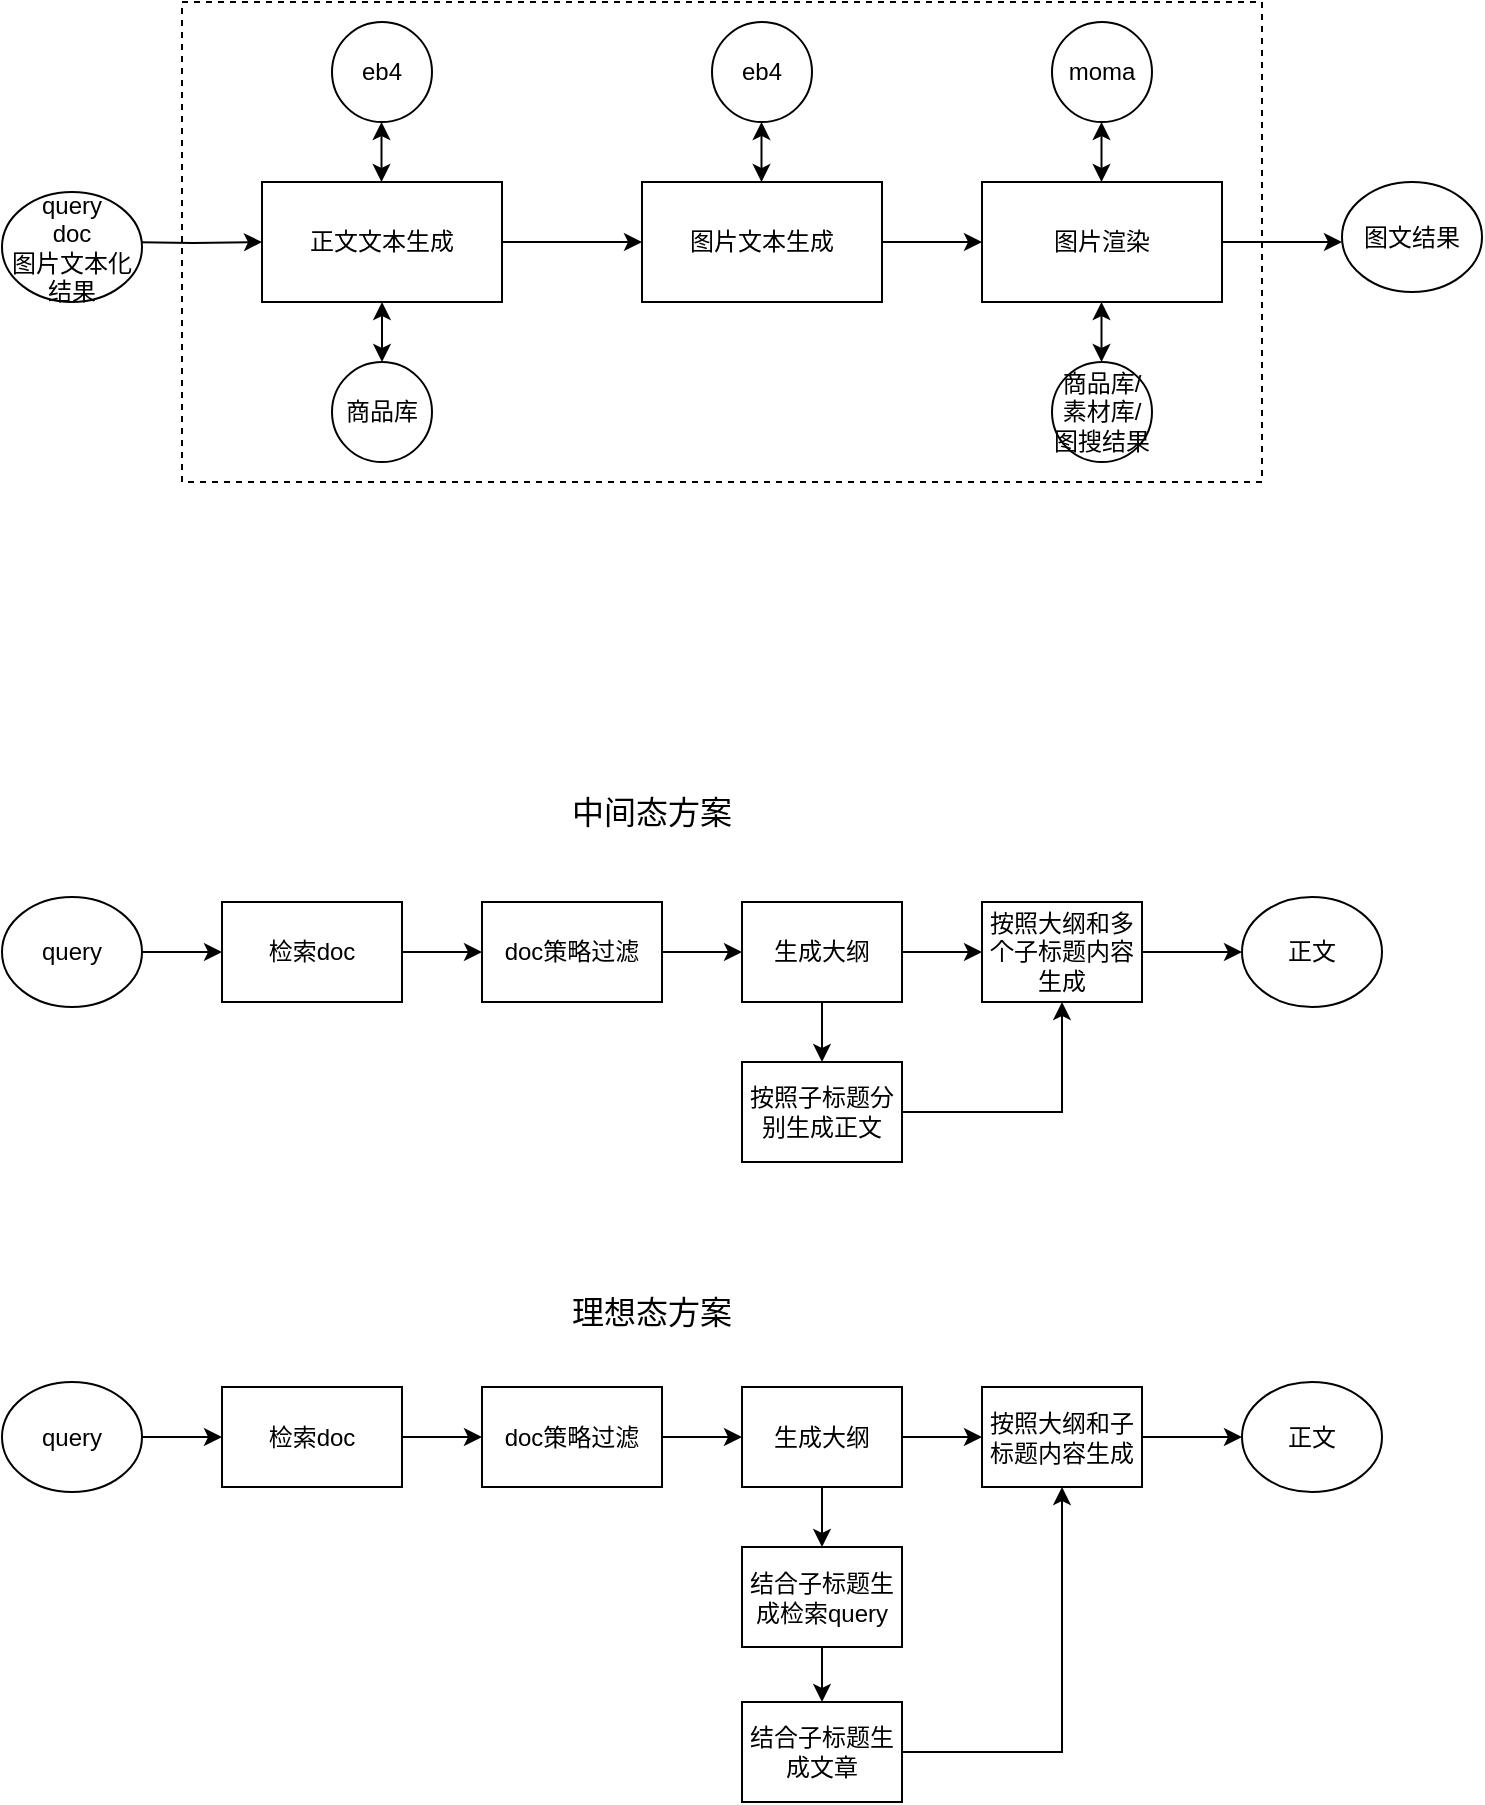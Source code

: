 <mxfile version="24.0.7" type="github">
  <diagram name="第 1 页" id="sWyoC19I4RydiqZFY0lz">
    <mxGraphModel dx="1060" dy="621" grid="1" gridSize="10" guides="1" tooltips="1" connect="1" arrows="1" fold="1" page="1" pageScale="1" pageWidth="1654" pageHeight="2336" math="0" shadow="0">
      <root>
        <mxCell id="0" />
        <mxCell id="1" parent="0" />
        <mxCell id="mlmCI0FPLl2TW3I2DfcZ-27" value="" style="rounded=0;whiteSpace=wrap;html=1;dashed=1;" parent="1" vertex="1">
          <mxGeometry x="400" y="230" width="540" height="240" as="geometry" />
        </mxCell>
        <mxCell id="mlmCI0FPLl2TW3I2DfcZ-1" value="商品库" style="ellipse;whiteSpace=wrap;html=1;aspect=fixed;" parent="1" vertex="1">
          <mxGeometry x="475" y="410" width="50" height="50" as="geometry" />
        </mxCell>
        <mxCell id="mlmCI0FPLl2TW3I2DfcZ-4" value="" style="edgeStyle=orthogonalEdgeStyle;rounded=0;orthogonalLoop=1;jettySize=auto;html=1;" parent="1" target="mlmCI0FPLl2TW3I2DfcZ-3" edge="1">
          <mxGeometry relative="1" as="geometry">
            <mxPoint x="370" y="350" as="sourcePoint" />
          </mxGeometry>
        </mxCell>
        <mxCell id="mlmCI0FPLl2TW3I2DfcZ-7" value="" style="edgeStyle=orthogonalEdgeStyle;rounded=0;orthogonalLoop=1;jettySize=auto;html=1;" parent="1" source="mlmCI0FPLl2TW3I2DfcZ-3" target="mlmCI0FPLl2TW3I2DfcZ-5" edge="1">
          <mxGeometry relative="1" as="geometry" />
        </mxCell>
        <mxCell id="mlmCI0FPLl2TW3I2DfcZ-3" value="正文文本生成" style="rounded=0;whiteSpace=wrap;html=1;" parent="1" vertex="1">
          <mxGeometry x="440" y="320" width="120" height="60" as="geometry" />
        </mxCell>
        <mxCell id="mlmCI0FPLl2TW3I2DfcZ-8" value="" style="edgeStyle=orthogonalEdgeStyle;rounded=0;orthogonalLoop=1;jettySize=auto;html=1;" parent="1" source="mlmCI0FPLl2TW3I2DfcZ-5" target="mlmCI0FPLl2TW3I2DfcZ-6" edge="1">
          <mxGeometry relative="1" as="geometry" />
        </mxCell>
        <mxCell id="mlmCI0FPLl2TW3I2DfcZ-5" value="图片文本生成" style="rounded=0;whiteSpace=wrap;html=1;" parent="1" vertex="1">
          <mxGeometry x="630" y="320" width="120" height="60" as="geometry" />
        </mxCell>
        <mxCell id="mlmCI0FPLl2TW3I2DfcZ-22" value="" style="edgeStyle=orthogonalEdgeStyle;rounded=0;orthogonalLoop=1;jettySize=auto;html=1;" parent="1" source="mlmCI0FPLl2TW3I2DfcZ-6" edge="1">
          <mxGeometry relative="1" as="geometry">
            <mxPoint x="980" y="350" as="targetPoint" />
          </mxGeometry>
        </mxCell>
        <mxCell id="mlmCI0FPLl2TW3I2DfcZ-6" value="图片渲染" style="rounded=0;whiteSpace=wrap;html=1;" parent="1" vertex="1">
          <mxGeometry x="800" y="320" width="120" height="60" as="geometry" />
        </mxCell>
        <mxCell id="mlmCI0FPLl2TW3I2DfcZ-9" value="eb4" style="ellipse;whiteSpace=wrap;html=1;aspect=fixed;" parent="1" vertex="1">
          <mxGeometry x="475" y="240" width="50" height="50" as="geometry" />
        </mxCell>
        <mxCell id="mlmCI0FPLl2TW3I2DfcZ-11" value="eb4" style="ellipse;whiteSpace=wrap;html=1;aspect=fixed;" parent="1" vertex="1">
          <mxGeometry x="665" y="240" width="50" height="50" as="geometry" />
        </mxCell>
        <mxCell id="mlmCI0FPLl2TW3I2DfcZ-12" value="moma" style="ellipse;whiteSpace=wrap;html=1;aspect=fixed;" parent="1" vertex="1">
          <mxGeometry x="835" y="240" width="50" height="50" as="geometry" />
        </mxCell>
        <mxCell id="mlmCI0FPLl2TW3I2DfcZ-14" value="商品库/素材库/&lt;br&gt;图搜结果" style="ellipse;whiteSpace=wrap;html=1;aspect=fixed;" parent="1" vertex="1">
          <mxGeometry x="835" y="410" width="50" height="50" as="geometry" />
        </mxCell>
        <mxCell id="mlmCI0FPLl2TW3I2DfcZ-16" value="" style="endArrow=classic;startArrow=classic;html=1;rounded=0;entryX=0.5;entryY=1;entryDx=0;entryDy=0;exitX=0.5;exitY=0;exitDx=0;exitDy=0;" parent="1" source="mlmCI0FPLl2TW3I2DfcZ-1" target="mlmCI0FPLl2TW3I2DfcZ-3" edge="1">
          <mxGeometry width="50" height="50" relative="1" as="geometry">
            <mxPoint x="700" y="430" as="sourcePoint" />
            <mxPoint x="750" y="380" as="targetPoint" />
          </mxGeometry>
        </mxCell>
        <mxCell id="mlmCI0FPLl2TW3I2DfcZ-17" value="" style="endArrow=classic;startArrow=classic;html=1;rounded=0;entryX=0.5;entryY=1;entryDx=0;entryDy=0;exitX=0.5;exitY=0;exitDx=0;exitDy=0;" parent="1" edge="1">
          <mxGeometry width="50" height="50" relative="1" as="geometry">
            <mxPoint x="499.75" y="320" as="sourcePoint" />
            <mxPoint x="499.75" y="290" as="targetPoint" />
          </mxGeometry>
        </mxCell>
        <mxCell id="mlmCI0FPLl2TW3I2DfcZ-18" value="" style="endArrow=classic;startArrow=classic;html=1;rounded=0;entryX=0.5;entryY=1;entryDx=0;entryDy=0;exitX=0.5;exitY=0;exitDx=0;exitDy=0;" parent="1" edge="1">
          <mxGeometry width="50" height="50" relative="1" as="geometry">
            <mxPoint x="689.75" y="320" as="sourcePoint" />
            <mxPoint x="689.75" y="290" as="targetPoint" />
          </mxGeometry>
        </mxCell>
        <mxCell id="mlmCI0FPLl2TW3I2DfcZ-19" value="" style="endArrow=classic;startArrow=classic;html=1;rounded=0;entryX=0.5;entryY=1;entryDx=0;entryDy=0;exitX=0.5;exitY=0;exitDx=0;exitDy=0;" parent="1" edge="1">
          <mxGeometry width="50" height="50" relative="1" as="geometry">
            <mxPoint x="859.75" y="320" as="sourcePoint" />
            <mxPoint x="859.75" y="290" as="targetPoint" />
          </mxGeometry>
        </mxCell>
        <mxCell id="mlmCI0FPLl2TW3I2DfcZ-20" value="" style="endArrow=classic;startArrow=classic;html=1;rounded=0;entryX=0.5;entryY=1;entryDx=0;entryDy=0;exitX=0.5;exitY=0;exitDx=0;exitDy=0;" parent="1" edge="1">
          <mxGeometry width="50" height="50" relative="1" as="geometry">
            <mxPoint x="859.75" y="410" as="sourcePoint" />
            <mxPoint x="859.75" y="380" as="targetPoint" />
          </mxGeometry>
        </mxCell>
        <mxCell id="mlmCI0FPLl2TW3I2DfcZ-23" value="query&lt;br&gt;doc&lt;br&gt;图片文本化结果" style="ellipse;whiteSpace=wrap;html=1;" parent="1" vertex="1">
          <mxGeometry x="310" y="325" width="70" height="55" as="geometry" />
        </mxCell>
        <mxCell id="mlmCI0FPLl2TW3I2DfcZ-24" value="图文结果" style="ellipse;whiteSpace=wrap;html=1;" parent="1" vertex="1">
          <mxGeometry x="980" y="320" width="70" height="55" as="geometry" />
        </mxCell>
        <mxCell id="qne7D24VlyjvxlRwsbEC-5" value="" style="edgeStyle=orthogonalEdgeStyle;rounded=0;orthogonalLoop=1;jettySize=auto;html=1;" edge="1" parent="1" source="qne7D24VlyjvxlRwsbEC-1" target="qne7D24VlyjvxlRwsbEC-3">
          <mxGeometry relative="1" as="geometry" />
        </mxCell>
        <mxCell id="qne7D24VlyjvxlRwsbEC-1" value="query" style="ellipse;whiteSpace=wrap;html=1;" vertex="1" parent="1">
          <mxGeometry x="310" y="677.5" width="70" height="55" as="geometry" />
        </mxCell>
        <mxCell id="qne7D24VlyjvxlRwsbEC-7" value="" style="edgeStyle=orthogonalEdgeStyle;rounded=0;orthogonalLoop=1;jettySize=auto;html=1;" edge="1" parent="1" source="qne7D24VlyjvxlRwsbEC-3" target="qne7D24VlyjvxlRwsbEC-6">
          <mxGeometry relative="1" as="geometry" />
        </mxCell>
        <mxCell id="qne7D24VlyjvxlRwsbEC-3" value="检索doc" style="rounded=0;whiteSpace=wrap;html=1;" vertex="1" parent="1">
          <mxGeometry x="420" y="680" width="90" height="50" as="geometry" />
        </mxCell>
        <mxCell id="qne7D24VlyjvxlRwsbEC-9" value="" style="edgeStyle=orthogonalEdgeStyle;rounded=0;orthogonalLoop=1;jettySize=auto;html=1;" edge="1" parent="1" source="qne7D24VlyjvxlRwsbEC-6" target="qne7D24VlyjvxlRwsbEC-8">
          <mxGeometry relative="1" as="geometry" />
        </mxCell>
        <mxCell id="qne7D24VlyjvxlRwsbEC-6" value="doc策略过滤" style="rounded=0;whiteSpace=wrap;html=1;" vertex="1" parent="1">
          <mxGeometry x="550" y="680" width="90" height="50" as="geometry" />
        </mxCell>
        <mxCell id="qne7D24VlyjvxlRwsbEC-11" value="" style="edgeStyle=orthogonalEdgeStyle;rounded=0;orthogonalLoop=1;jettySize=auto;html=1;" edge="1" parent="1" source="qne7D24VlyjvxlRwsbEC-8" target="qne7D24VlyjvxlRwsbEC-10">
          <mxGeometry relative="1" as="geometry" />
        </mxCell>
        <mxCell id="qne7D24VlyjvxlRwsbEC-14" value="" style="edgeStyle=orthogonalEdgeStyle;rounded=0;orthogonalLoop=1;jettySize=auto;html=1;" edge="1" parent="1" source="qne7D24VlyjvxlRwsbEC-8" target="qne7D24VlyjvxlRwsbEC-12">
          <mxGeometry relative="1" as="geometry" />
        </mxCell>
        <mxCell id="qne7D24VlyjvxlRwsbEC-8" value="生成大纲" style="rounded=0;whiteSpace=wrap;html=1;" vertex="1" parent="1">
          <mxGeometry x="680" y="680" width="80" height="50" as="geometry" />
        </mxCell>
        <mxCell id="qne7D24VlyjvxlRwsbEC-13" style="edgeStyle=orthogonalEdgeStyle;rounded=0;orthogonalLoop=1;jettySize=auto;html=1;" edge="1" parent="1" source="qne7D24VlyjvxlRwsbEC-10" target="qne7D24VlyjvxlRwsbEC-12">
          <mxGeometry relative="1" as="geometry" />
        </mxCell>
        <mxCell id="qne7D24VlyjvxlRwsbEC-10" value="按照子标题分别生成正文" style="rounded=0;whiteSpace=wrap;html=1;" vertex="1" parent="1">
          <mxGeometry x="680" y="760" width="80" height="50" as="geometry" />
        </mxCell>
        <mxCell id="qne7D24VlyjvxlRwsbEC-16" value="" style="edgeStyle=orthogonalEdgeStyle;rounded=0;orthogonalLoop=1;jettySize=auto;html=1;" edge="1" parent="1" source="qne7D24VlyjvxlRwsbEC-12" target="qne7D24VlyjvxlRwsbEC-15">
          <mxGeometry relative="1" as="geometry" />
        </mxCell>
        <mxCell id="qne7D24VlyjvxlRwsbEC-12" value="按照大纲和多个子标题内容生成" style="rounded=0;whiteSpace=wrap;html=1;" vertex="1" parent="1">
          <mxGeometry x="800" y="680" width="80" height="50" as="geometry" />
        </mxCell>
        <mxCell id="qne7D24VlyjvxlRwsbEC-15" value="正文" style="ellipse;whiteSpace=wrap;html=1;" vertex="1" parent="1">
          <mxGeometry x="930" y="677.5" width="70" height="55" as="geometry" />
        </mxCell>
        <mxCell id="qne7D24VlyjvxlRwsbEC-17" value="&lt;font style=&quot;font-size: 16px;&quot;&gt;中间态方案&lt;/font&gt;" style="text;html=1;align=center;verticalAlign=middle;whiteSpace=wrap;rounded=0;" vertex="1" parent="1">
          <mxGeometry x="580" y="620" width="110" height="30" as="geometry" />
        </mxCell>
        <mxCell id="qne7D24VlyjvxlRwsbEC-19" value="&lt;span style=&quot;font-size: 16px;&quot;&gt;理想态方案&lt;/span&gt;" style="text;html=1;align=center;verticalAlign=middle;whiteSpace=wrap;rounded=0;" vertex="1" parent="1">
          <mxGeometry x="580" y="870" width="110" height="30" as="geometry" />
        </mxCell>
        <mxCell id="qne7D24VlyjvxlRwsbEC-23" value="" style="edgeStyle=orthogonalEdgeStyle;rounded=0;orthogonalLoop=1;jettySize=auto;html=1;" edge="1" parent="1" source="qne7D24VlyjvxlRwsbEC-24" target="qne7D24VlyjvxlRwsbEC-26">
          <mxGeometry relative="1" as="geometry" />
        </mxCell>
        <mxCell id="qne7D24VlyjvxlRwsbEC-24" value="query" style="ellipse;whiteSpace=wrap;html=1;" vertex="1" parent="1">
          <mxGeometry x="310" y="920" width="70" height="55" as="geometry" />
        </mxCell>
        <mxCell id="qne7D24VlyjvxlRwsbEC-25" value="" style="edgeStyle=orthogonalEdgeStyle;rounded=0;orthogonalLoop=1;jettySize=auto;html=1;" edge="1" parent="1" source="qne7D24VlyjvxlRwsbEC-26" target="qne7D24VlyjvxlRwsbEC-28">
          <mxGeometry relative="1" as="geometry" />
        </mxCell>
        <mxCell id="qne7D24VlyjvxlRwsbEC-26" value="检索doc" style="rounded=0;whiteSpace=wrap;html=1;" vertex="1" parent="1">
          <mxGeometry x="420" y="922.5" width="90" height="50" as="geometry" />
        </mxCell>
        <mxCell id="qne7D24VlyjvxlRwsbEC-27" value="" style="edgeStyle=orthogonalEdgeStyle;rounded=0;orthogonalLoop=1;jettySize=auto;html=1;" edge="1" parent="1" source="qne7D24VlyjvxlRwsbEC-28" target="qne7D24VlyjvxlRwsbEC-31">
          <mxGeometry relative="1" as="geometry" />
        </mxCell>
        <mxCell id="qne7D24VlyjvxlRwsbEC-28" value="doc策略过滤" style="rounded=0;whiteSpace=wrap;html=1;" vertex="1" parent="1">
          <mxGeometry x="550" y="922.5" width="90" height="50" as="geometry" />
        </mxCell>
        <mxCell id="qne7D24VlyjvxlRwsbEC-29" value="" style="edgeStyle=orthogonalEdgeStyle;rounded=0;orthogonalLoop=1;jettySize=auto;html=1;" edge="1" parent="1" source="qne7D24VlyjvxlRwsbEC-31" target="qne7D24VlyjvxlRwsbEC-33">
          <mxGeometry relative="1" as="geometry" />
        </mxCell>
        <mxCell id="qne7D24VlyjvxlRwsbEC-30" value="" style="edgeStyle=orthogonalEdgeStyle;rounded=0;orthogonalLoop=1;jettySize=auto;html=1;" edge="1" parent="1" source="qne7D24VlyjvxlRwsbEC-31" target="qne7D24VlyjvxlRwsbEC-35">
          <mxGeometry relative="1" as="geometry" />
        </mxCell>
        <mxCell id="qne7D24VlyjvxlRwsbEC-31" value="生成大纲" style="rounded=0;whiteSpace=wrap;html=1;" vertex="1" parent="1">
          <mxGeometry x="680" y="922.5" width="80" height="50" as="geometry" />
        </mxCell>
        <mxCell id="qne7D24VlyjvxlRwsbEC-38" value="" style="edgeStyle=orthogonalEdgeStyle;rounded=0;orthogonalLoop=1;jettySize=auto;html=1;" edge="1" parent="1" source="qne7D24VlyjvxlRwsbEC-33" target="qne7D24VlyjvxlRwsbEC-37">
          <mxGeometry relative="1" as="geometry" />
        </mxCell>
        <mxCell id="qne7D24VlyjvxlRwsbEC-33" value="结合子标题生成检索query" style="rounded=0;whiteSpace=wrap;html=1;" vertex="1" parent="1">
          <mxGeometry x="680" y="1002.5" width="80" height="50" as="geometry" />
        </mxCell>
        <mxCell id="qne7D24VlyjvxlRwsbEC-34" value="" style="edgeStyle=orthogonalEdgeStyle;rounded=0;orthogonalLoop=1;jettySize=auto;html=1;" edge="1" parent="1" source="qne7D24VlyjvxlRwsbEC-35" target="qne7D24VlyjvxlRwsbEC-36">
          <mxGeometry relative="1" as="geometry" />
        </mxCell>
        <mxCell id="qne7D24VlyjvxlRwsbEC-35" value="按照大纲和子标题内容生成" style="rounded=0;whiteSpace=wrap;html=1;" vertex="1" parent="1">
          <mxGeometry x="800" y="922.5" width="80" height="50" as="geometry" />
        </mxCell>
        <mxCell id="qne7D24VlyjvxlRwsbEC-36" value="正文" style="ellipse;whiteSpace=wrap;html=1;" vertex="1" parent="1">
          <mxGeometry x="930" y="920" width="70" height="55" as="geometry" />
        </mxCell>
        <mxCell id="qne7D24VlyjvxlRwsbEC-40" value="" style="edgeStyle=orthogonalEdgeStyle;rounded=0;orthogonalLoop=1;jettySize=auto;html=1;entryX=0.5;entryY=1;entryDx=0;entryDy=0;" edge="1" parent="1" source="qne7D24VlyjvxlRwsbEC-37" target="qne7D24VlyjvxlRwsbEC-35">
          <mxGeometry relative="1" as="geometry">
            <mxPoint x="800" y="1105" as="targetPoint" />
          </mxGeometry>
        </mxCell>
        <mxCell id="qne7D24VlyjvxlRwsbEC-37" value="结合子标题生成文章" style="rounded=0;whiteSpace=wrap;html=1;" vertex="1" parent="1">
          <mxGeometry x="680" y="1080" width="80" height="50" as="geometry" />
        </mxCell>
      </root>
    </mxGraphModel>
  </diagram>
</mxfile>
